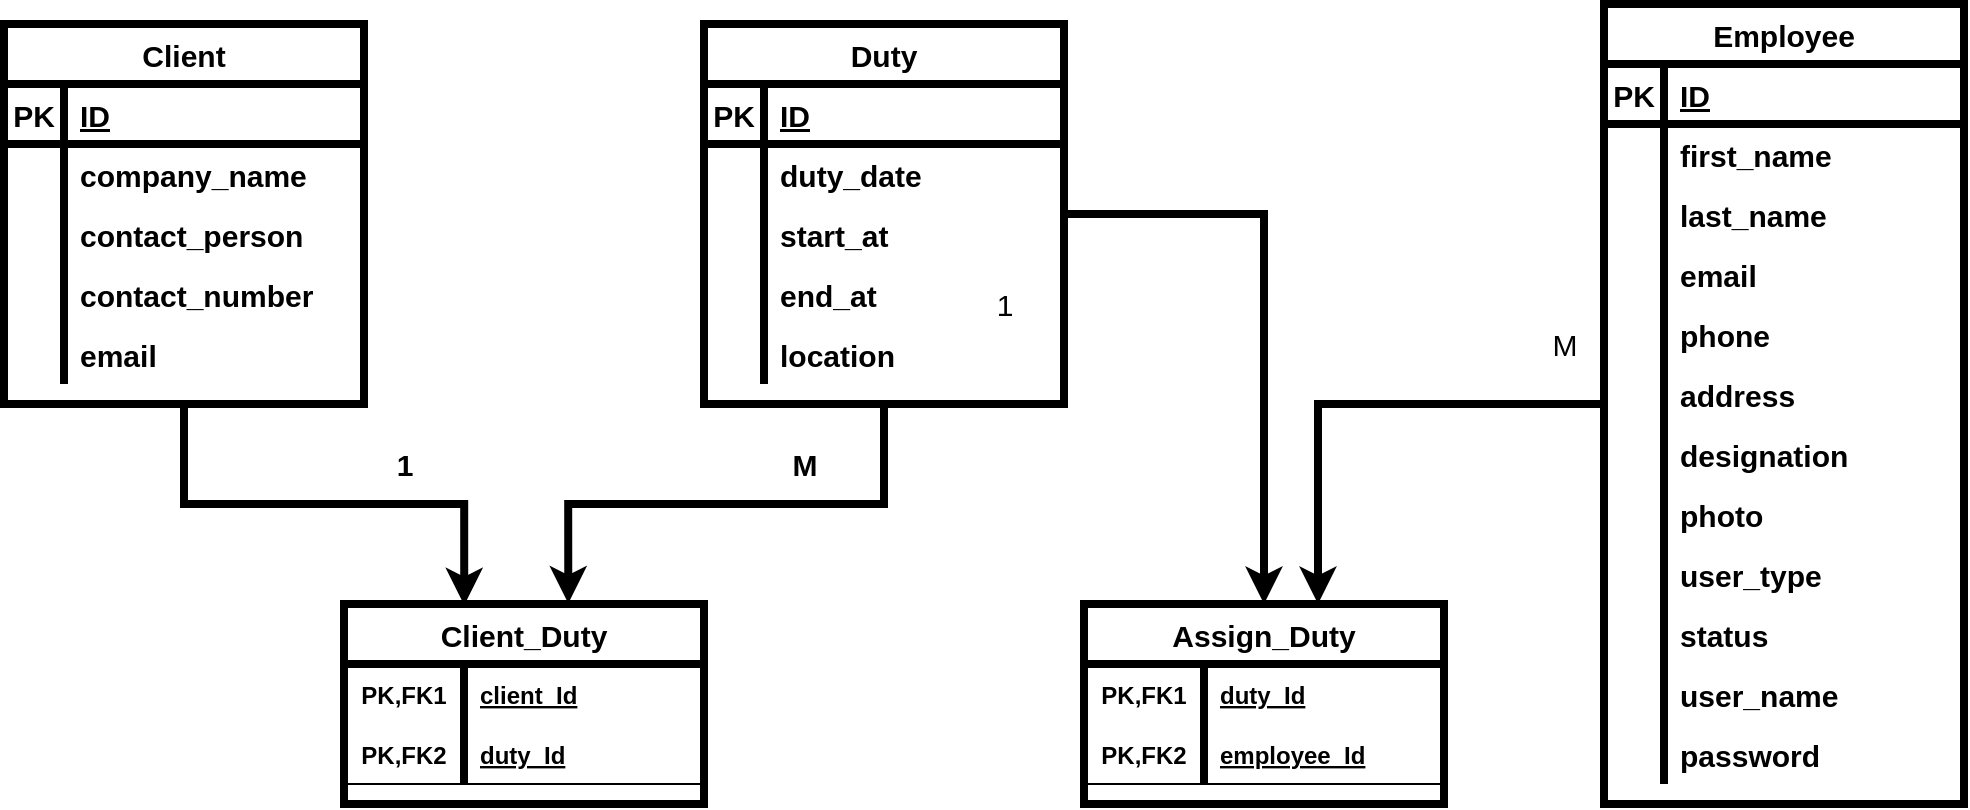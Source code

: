<mxfile version="14.4.3" type="device"><diagram id="raMw5ANILWpXP-_f1Mu6" name="Page-1"><mxGraphModel dx="1089" dy="676" grid="1" gridSize="10" guides="1" tooltips="1" connect="1" arrows="1" fold="1" page="1" pageScale="1" pageWidth="1169" pageHeight="827" math="0" shadow="0"><root><mxCell id="0"/><mxCell id="1" parent="0"/><mxCell id="oP4por6hPoC2D_pi11Gd-141" style="edgeStyle=orthogonalEdgeStyle;rounded=0;orthogonalLoop=1;jettySize=auto;html=1;entryX=0.65;entryY=0;entryDx=0;entryDy=0;entryPerimeter=0;strokeWidth=4;fontSize=15;" parent="1" source="oP4por6hPoC2D_pi11Gd-1" target="oP4por6hPoC2D_pi11Gd-125" edge="1"><mxGeometry relative="1" as="geometry"/></mxCell><mxCell id="oP4por6hPoC2D_pi11Gd-1" value="Employee" style="shape=table;startSize=30;container=1;collapsible=1;childLayout=tableLayout;fixedRows=1;rowLines=0;fontStyle=1;align=center;resizeLast=1;strokeWidth=4;fontSize=15;" parent="1" vertex="1"><mxGeometry x="910" y="50" width="180" height="400" as="geometry"/></mxCell><mxCell id="oP4por6hPoC2D_pi11Gd-2" value="" style="shape=partialRectangle;collapsible=0;dropTarget=0;pointerEvents=0;fillColor=none;top=0;left=0;bottom=1;right=0;points=[[0,0.5],[1,0.5]];portConstraint=eastwest;strokeWidth=4;fontStyle=1;fontSize=15;" parent="oP4por6hPoC2D_pi11Gd-1" vertex="1"><mxGeometry y="30" width="180" height="30" as="geometry"/></mxCell><mxCell id="oP4por6hPoC2D_pi11Gd-3" value="PK" style="shape=partialRectangle;connectable=0;fillColor=none;top=0;left=0;bottom=0;right=0;fontStyle=1;overflow=hidden;strokeWidth=4;fontSize=15;" parent="oP4por6hPoC2D_pi11Gd-2" vertex="1"><mxGeometry width="30" height="30" as="geometry"/></mxCell><mxCell id="oP4por6hPoC2D_pi11Gd-4" value="ID" style="shape=partialRectangle;connectable=0;fillColor=none;top=0;left=0;bottom=0;right=0;align=left;spacingLeft=6;fontStyle=5;overflow=hidden;strokeWidth=4;fontSize=15;" parent="oP4por6hPoC2D_pi11Gd-2" vertex="1"><mxGeometry x="30" width="150" height="30" as="geometry"/></mxCell><mxCell id="oP4por6hPoC2D_pi11Gd-5" value="" style="shape=partialRectangle;collapsible=0;dropTarget=0;pointerEvents=0;fillColor=none;top=0;left=0;bottom=0;right=0;points=[[0,0.5],[1,0.5]];portConstraint=eastwest;strokeWidth=4;fontStyle=1;fontSize=15;" parent="oP4por6hPoC2D_pi11Gd-1" vertex="1"><mxGeometry y="60" width="180" height="30" as="geometry"/></mxCell><mxCell id="oP4por6hPoC2D_pi11Gd-6" value="" style="shape=partialRectangle;connectable=0;fillColor=none;top=0;left=0;bottom=0;right=0;editable=1;overflow=hidden;strokeWidth=4;fontStyle=1;fontSize=15;" parent="oP4por6hPoC2D_pi11Gd-5" vertex="1"><mxGeometry width="30" height="30" as="geometry"/></mxCell><mxCell id="oP4por6hPoC2D_pi11Gd-7" value="first_name" style="shape=partialRectangle;connectable=0;fillColor=none;top=0;left=0;bottom=0;right=0;align=left;spacingLeft=6;overflow=hidden;strokeWidth=4;fontStyle=1;fontSize=15;" parent="oP4por6hPoC2D_pi11Gd-5" vertex="1"><mxGeometry x="30" width="150" height="30" as="geometry"/></mxCell><mxCell id="oP4por6hPoC2D_pi11Gd-8" value="" style="shape=partialRectangle;collapsible=0;dropTarget=0;pointerEvents=0;fillColor=none;top=0;left=0;bottom=0;right=0;points=[[0,0.5],[1,0.5]];portConstraint=eastwest;strokeWidth=4;fontStyle=1;fontSize=15;" parent="oP4por6hPoC2D_pi11Gd-1" vertex="1"><mxGeometry y="90" width="180" height="30" as="geometry"/></mxCell><mxCell id="oP4por6hPoC2D_pi11Gd-9" value="" style="shape=partialRectangle;connectable=0;fillColor=none;top=0;left=0;bottom=0;right=0;editable=1;overflow=hidden;strokeWidth=4;fontStyle=1;fontSize=15;" parent="oP4por6hPoC2D_pi11Gd-8" vertex="1"><mxGeometry width="30" height="30" as="geometry"/></mxCell><mxCell id="oP4por6hPoC2D_pi11Gd-10" value="last_name" style="shape=partialRectangle;connectable=0;fillColor=none;top=0;left=0;bottom=0;right=0;align=left;spacingLeft=6;overflow=hidden;strokeWidth=4;fontStyle=1;fontSize=15;" parent="oP4por6hPoC2D_pi11Gd-8" vertex="1"><mxGeometry x="30" width="150" height="30" as="geometry"/></mxCell><mxCell id="oP4por6hPoC2D_pi11Gd-11" value="" style="shape=partialRectangle;collapsible=0;dropTarget=0;pointerEvents=0;fillColor=none;top=0;left=0;bottom=0;right=0;points=[[0,0.5],[1,0.5]];portConstraint=eastwest;strokeWidth=4;fontStyle=1;fontSize=15;" parent="oP4por6hPoC2D_pi11Gd-1" vertex="1"><mxGeometry y="120" width="180" height="30" as="geometry"/></mxCell><mxCell id="oP4por6hPoC2D_pi11Gd-12" value="" style="shape=partialRectangle;connectable=0;fillColor=none;top=0;left=0;bottom=0;right=0;editable=1;overflow=hidden;strokeWidth=4;fontStyle=1;fontSize=15;" parent="oP4por6hPoC2D_pi11Gd-11" vertex="1"><mxGeometry width="30" height="30" as="geometry"/></mxCell><mxCell id="oP4por6hPoC2D_pi11Gd-13" value="email" style="shape=partialRectangle;connectable=0;fillColor=none;top=0;left=0;bottom=0;right=0;align=left;spacingLeft=6;overflow=hidden;strokeWidth=4;fontStyle=1;fontSize=15;" parent="oP4por6hPoC2D_pi11Gd-11" vertex="1"><mxGeometry x="30" width="150" height="30" as="geometry"/></mxCell><mxCell id="oP4por6hPoC2D_pi11Gd-14" value="" style="shape=partialRectangle;collapsible=0;dropTarget=0;pointerEvents=0;fillColor=none;top=0;left=0;bottom=0;right=0;points=[[0,0.5],[1,0.5]];portConstraint=eastwest;strokeWidth=4;fontStyle=1;fontSize=15;" parent="oP4por6hPoC2D_pi11Gd-1" vertex="1"><mxGeometry y="150" width="180" height="30" as="geometry"/></mxCell><mxCell id="oP4por6hPoC2D_pi11Gd-15" value="" style="shape=partialRectangle;connectable=0;fillColor=none;top=0;left=0;bottom=0;right=0;editable=1;overflow=hidden;strokeWidth=4;fontStyle=1;fontSize=15;" parent="oP4por6hPoC2D_pi11Gd-14" vertex="1"><mxGeometry width="30" height="30" as="geometry"/></mxCell><mxCell id="oP4por6hPoC2D_pi11Gd-16" value="phone" style="shape=partialRectangle;connectable=0;fillColor=none;top=0;left=0;bottom=0;right=0;align=left;spacingLeft=6;overflow=hidden;strokeWidth=4;fontStyle=1;fontSize=15;" parent="oP4por6hPoC2D_pi11Gd-14" vertex="1"><mxGeometry x="30" width="150" height="30" as="geometry"/></mxCell><mxCell id="oP4por6hPoC2D_pi11Gd-17" value="" style="shape=partialRectangle;collapsible=0;dropTarget=0;pointerEvents=0;fillColor=none;top=0;left=0;bottom=0;right=0;points=[[0,0.5],[1,0.5]];portConstraint=eastwest;strokeWidth=4;fontStyle=1;fontSize=15;" parent="oP4por6hPoC2D_pi11Gd-1" vertex="1"><mxGeometry y="180" width="180" height="30" as="geometry"/></mxCell><mxCell id="oP4por6hPoC2D_pi11Gd-18" value="" style="shape=partialRectangle;connectable=0;fillColor=none;top=0;left=0;bottom=0;right=0;editable=1;overflow=hidden;strokeWidth=4;fontStyle=1;fontSize=15;" parent="oP4por6hPoC2D_pi11Gd-17" vertex="1"><mxGeometry width="30" height="30" as="geometry"/></mxCell><mxCell id="oP4por6hPoC2D_pi11Gd-19" value="address" style="shape=partialRectangle;connectable=0;fillColor=none;top=0;left=0;bottom=0;right=0;align=left;spacingLeft=6;overflow=hidden;strokeWidth=4;fontStyle=1;fontSize=15;" parent="oP4por6hPoC2D_pi11Gd-17" vertex="1"><mxGeometry x="30" width="150" height="30" as="geometry"/></mxCell><mxCell id="oP4por6hPoC2D_pi11Gd-20" value="" style="shape=partialRectangle;collapsible=0;dropTarget=0;pointerEvents=0;fillColor=none;top=0;left=0;bottom=0;right=0;points=[[0,0.5],[1,0.5]];portConstraint=eastwest;strokeWidth=4;fontStyle=1;fontSize=15;" parent="oP4por6hPoC2D_pi11Gd-1" vertex="1"><mxGeometry y="210" width="180" height="30" as="geometry"/></mxCell><mxCell id="oP4por6hPoC2D_pi11Gd-21" value="" style="shape=partialRectangle;connectable=0;fillColor=none;top=0;left=0;bottom=0;right=0;editable=1;overflow=hidden;strokeWidth=4;fontStyle=1;fontSize=15;" parent="oP4por6hPoC2D_pi11Gd-20" vertex="1"><mxGeometry width="30" height="30" as="geometry"/></mxCell><mxCell id="oP4por6hPoC2D_pi11Gd-22" value="designation" style="shape=partialRectangle;connectable=0;fillColor=none;top=0;left=0;bottom=0;right=0;align=left;spacingLeft=6;overflow=hidden;strokeWidth=4;fontStyle=1;fontSize=15;" parent="oP4por6hPoC2D_pi11Gd-20" vertex="1"><mxGeometry x="30" width="150" height="30" as="geometry"/></mxCell><mxCell id="oP4por6hPoC2D_pi11Gd-23" value="" style="shape=partialRectangle;collapsible=0;dropTarget=0;pointerEvents=0;fillColor=none;top=0;left=0;bottom=0;right=0;points=[[0,0.5],[1,0.5]];portConstraint=eastwest;strokeWidth=4;fontStyle=1;fontSize=15;" parent="oP4por6hPoC2D_pi11Gd-1" vertex="1"><mxGeometry y="240" width="180" height="30" as="geometry"/></mxCell><mxCell id="oP4por6hPoC2D_pi11Gd-24" value="" style="shape=partialRectangle;connectable=0;fillColor=none;top=0;left=0;bottom=0;right=0;editable=1;overflow=hidden;strokeWidth=4;fontStyle=1;fontSize=15;" parent="oP4por6hPoC2D_pi11Gd-23" vertex="1"><mxGeometry width="30" height="30" as="geometry"/></mxCell><mxCell id="oP4por6hPoC2D_pi11Gd-25" value="photo" style="shape=partialRectangle;connectable=0;fillColor=none;top=0;left=0;bottom=0;right=0;align=left;spacingLeft=6;overflow=hidden;strokeWidth=4;fontStyle=1;fontSize=15;" parent="oP4por6hPoC2D_pi11Gd-23" vertex="1"><mxGeometry x="30" width="150" height="30" as="geometry"/></mxCell><mxCell id="oP4por6hPoC2D_pi11Gd-26" value="" style="shape=partialRectangle;collapsible=0;dropTarget=0;pointerEvents=0;fillColor=none;top=0;left=0;bottom=0;right=0;points=[[0,0.5],[1,0.5]];portConstraint=eastwest;strokeWidth=4;fontStyle=1;fontSize=15;" parent="oP4por6hPoC2D_pi11Gd-1" vertex="1"><mxGeometry y="270" width="180" height="30" as="geometry"/></mxCell><mxCell id="oP4por6hPoC2D_pi11Gd-27" value="" style="shape=partialRectangle;connectable=0;fillColor=none;top=0;left=0;bottom=0;right=0;editable=1;overflow=hidden;strokeWidth=4;fontStyle=1;fontSize=15;" parent="oP4por6hPoC2D_pi11Gd-26" vertex="1"><mxGeometry width="30" height="30" as="geometry"/></mxCell><mxCell id="oP4por6hPoC2D_pi11Gd-28" value="user_type" style="shape=partialRectangle;connectable=0;fillColor=none;top=0;left=0;bottom=0;right=0;align=left;spacingLeft=6;overflow=hidden;strokeWidth=4;fontStyle=1;fontSize=15;" parent="oP4por6hPoC2D_pi11Gd-26" vertex="1"><mxGeometry x="30" width="150" height="30" as="geometry"/></mxCell><mxCell id="oP4por6hPoC2D_pi11Gd-29" value="" style="shape=partialRectangle;collapsible=0;dropTarget=0;pointerEvents=0;fillColor=none;top=0;left=0;bottom=0;right=0;points=[[0,0.5],[1,0.5]];portConstraint=eastwest;strokeWidth=4;fontStyle=1;fontSize=15;" parent="oP4por6hPoC2D_pi11Gd-1" vertex="1"><mxGeometry y="300" width="180" height="30" as="geometry"/></mxCell><mxCell id="oP4por6hPoC2D_pi11Gd-30" value="" style="shape=partialRectangle;connectable=0;fillColor=none;top=0;left=0;bottom=0;right=0;editable=1;overflow=hidden;strokeWidth=4;fontStyle=1;fontSize=15;" parent="oP4por6hPoC2D_pi11Gd-29" vertex="1"><mxGeometry width="30" height="30" as="geometry"/></mxCell><mxCell id="oP4por6hPoC2D_pi11Gd-31" value="status" style="shape=partialRectangle;connectable=0;fillColor=none;top=0;left=0;bottom=0;right=0;align=left;spacingLeft=6;overflow=hidden;strokeWidth=4;fontStyle=1;fontSize=15;" parent="oP4por6hPoC2D_pi11Gd-29" vertex="1"><mxGeometry x="30" width="150" height="30" as="geometry"/></mxCell><mxCell id="oP4por6hPoC2D_pi11Gd-32" value="" style="shape=partialRectangle;collapsible=0;dropTarget=0;pointerEvents=0;fillColor=none;top=0;left=0;bottom=0;right=0;points=[[0,0.5],[1,0.5]];portConstraint=eastwest;strokeWidth=4;fontStyle=1;fontSize=15;" parent="oP4por6hPoC2D_pi11Gd-1" vertex="1"><mxGeometry y="330" width="180" height="30" as="geometry"/></mxCell><mxCell id="oP4por6hPoC2D_pi11Gd-33" value="" style="shape=partialRectangle;connectable=0;fillColor=none;top=0;left=0;bottom=0;right=0;editable=1;overflow=hidden;strokeWidth=4;fontStyle=1;fontSize=15;" parent="oP4por6hPoC2D_pi11Gd-32" vertex="1"><mxGeometry width="30" height="30" as="geometry"/></mxCell><mxCell id="oP4por6hPoC2D_pi11Gd-34" value="user_name" style="shape=partialRectangle;connectable=0;fillColor=none;top=0;left=0;bottom=0;right=0;align=left;spacingLeft=6;overflow=hidden;strokeWidth=4;fontStyle=1;fontSize=15;" parent="oP4por6hPoC2D_pi11Gd-32" vertex="1"><mxGeometry x="30" width="150" height="30" as="geometry"/></mxCell><mxCell id="oP4por6hPoC2D_pi11Gd-35" value="" style="shape=partialRectangle;collapsible=0;dropTarget=0;pointerEvents=0;fillColor=none;top=0;left=0;bottom=0;right=0;points=[[0,0.5],[1,0.5]];portConstraint=eastwest;strokeWidth=4;fontStyle=1;fontSize=15;" parent="oP4por6hPoC2D_pi11Gd-1" vertex="1"><mxGeometry y="360" width="180" height="30" as="geometry"/></mxCell><mxCell id="oP4por6hPoC2D_pi11Gd-36" value="" style="shape=partialRectangle;connectable=0;fillColor=none;top=0;left=0;bottom=0;right=0;editable=1;overflow=hidden;strokeWidth=4;fontStyle=1;fontSize=15;" parent="oP4por6hPoC2D_pi11Gd-35" vertex="1"><mxGeometry width="30" height="30" as="geometry"/></mxCell><mxCell id="oP4por6hPoC2D_pi11Gd-37" value="password" style="shape=partialRectangle;connectable=0;fillColor=none;top=0;left=0;bottom=0;right=0;align=left;spacingLeft=6;overflow=hidden;strokeWidth=4;fontStyle=1;fontSize=15;" parent="oP4por6hPoC2D_pi11Gd-35" vertex="1"><mxGeometry x="30" width="150" height="30" as="geometry"/></mxCell><mxCell id="tKeWICKsOGCWVsQSAcpO-8" style="edgeStyle=orthogonalEdgeStyle;rounded=0;orthogonalLoop=1;jettySize=auto;html=1;entryX=0.334;entryY=0.006;entryDx=0;entryDy=0;entryPerimeter=0;strokeWidth=4;" parent="1" source="oP4por6hPoC2D_pi11Gd-41" target="tKeWICKsOGCWVsQSAcpO-1" edge="1"><mxGeometry relative="1" as="geometry"/></mxCell><mxCell id="oP4por6hPoC2D_pi11Gd-41" value="Client" style="shape=table;startSize=30;container=1;collapsible=1;childLayout=tableLayout;fixedRows=1;rowLines=0;fontStyle=1;align=center;resizeLast=1;strokeWidth=4;fontSize=15;" parent="1" vertex="1"><mxGeometry x="110" y="60" width="180" height="190" as="geometry"/></mxCell><mxCell id="oP4por6hPoC2D_pi11Gd-42" value="" style="shape=partialRectangle;collapsible=0;dropTarget=0;pointerEvents=0;fillColor=none;top=0;left=0;bottom=1;right=0;points=[[0,0.5],[1,0.5]];portConstraint=eastwest;strokeWidth=4;fontStyle=1;fontSize=15;" parent="oP4por6hPoC2D_pi11Gd-41" vertex="1"><mxGeometry y="30" width="180" height="30" as="geometry"/></mxCell><mxCell id="oP4por6hPoC2D_pi11Gd-43" value="PK" style="shape=partialRectangle;connectable=0;fillColor=none;top=0;left=0;bottom=0;right=0;fontStyle=1;overflow=hidden;strokeWidth=4;fontSize=15;" parent="oP4por6hPoC2D_pi11Gd-42" vertex="1"><mxGeometry width="30" height="30" as="geometry"/></mxCell><mxCell id="oP4por6hPoC2D_pi11Gd-44" value="ID" style="shape=partialRectangle;connectable=0;fillColor=none;top=0;left=0;bottom=0;right=0;align=left;spacingLeft=6;fontStyle=5;overflow=hidden;strokeWidth=4;fontSize=15;" parent="oP4por6hPoC2D_pi11Gd-42" vertex="1"><mxGeometry x="30" width="150" height="30" as="geometry"/></mxCell><mxCell id="oP4por6hPoC2D_pi11Gd-45" value="" style="shape=partialRectangle;collapsible=0;dropTarget=0;pointerEvents=0;fillColor=none;top=0;left=0;bottom=0;right=0;points=[[0,0.5],[1,0.5]];portConstraint=eastwest;strokeWidth=4;fontStyle=1;fontSize=15;" parent="oP4por6hPoC2D_pi11Gd-41" vertex="1"><mxGeometry y="60" width="180" height="30" as="geometry"/></mxCell><mxCell id="oP4por6hPoC2D_pi11Gd-46" value="" style="shape=partialRectangle;connectable=0;fillColor=none;top=0;left=0;bottom=0;right=0;editable=1;overflow=hidden;strokeWidth=4;fontStyle=1;fontSize=15;" parent="oP4por6hPoC2D_pi11Gd-45" vertex="1"><mxGeometry width="30" height="30" as="geometry"/></mxCell><mxCell id="oP4por6hPoC2D_pi11Gd-47" value="company_name" style="shape=partialRectangle;connectable=0;fillColor=none;top=0;left=0;bottom=0;right=0;align=left;spacingLeft=6;overflow=hidden;strokeWidth=4;fontStyle=1;fontSize=15;" parent="oP4por6hPoC2D_pi11Gd-45" vertex="1"><mxGeometry x="30" width="150" height="30" as="geometry"/></mxCell><mxCell id="oP4por6hPoC2D_pi11Gd-48" value="" style="shape=partialRectangle;collapsible=0;dropTarget=0;pointerEvents=0;fillColor=none;top=0;left=0;bottom=0;right=0;points=[[0,0.5],[1,0.5]];portConstraint=eastwest;strokeWidth=4;fontStyle=1;fontSize=15;" parent="oP4por6hPoC2D_pi11Gd-41" vertex="1"><mxGeometry y="90" width="180" height="30" as="geometry"/></mxCell><mxCell id="oP4por6hPoC2D_pi11Gd-49" value="" style="shape=partialRectangle;connectable=0;fillColor=none;top=0;left=0;bottom=0;right=0;editable=1;overflow=hidden;strokeWidth=4;fontStyle=1;fontSize=15;" parent="oP4por6hPoC2D_pi11Gd-48" vertex="1"><mxGeometry width="30" height="30" as="geometry"/></mxCell><mxCell id="oP4por6hPoC2D_pi11Gd-50" value="contact_person" style="shape=partialRectangle;connectable=0;fillColor=none;top=0;left=0;bottom=0;right=0;align=left;spacingLeft=6;overflow=hidden;strokeWidth=4;fontStyle=1;fontSize=15;" parent="oP4por6hPoC2D_pi11Gd-48" vertex="1"><mxGeometry x="30" width="150" height="30" as="geometry"/></mxCell><mxCell id="oP4por6hPoC2D_pi11Gd-51" value="" style="shape=partialRectangle;collapsible=0;dropTarget=0;pointerEvents=0;fillColor=none;top=0;left=0;bottom=0;right=0;points=[[0,0.5],[1,0.5]];portConstraint=eastwest;strokeWidth=4;fontStyle=1;fontSize=15;" parent="oP4por6hPoC2D_pi11Gd-41" vertex="1"><mxGeometry y="120" width="180" height="30" as="geometry"/></mxCell><mxCell id="oP4por6hPoC2D_pi11Gd-52" value="" style="shape=partialRectangle;connectable=0;fillColor=none;top=0;left=0;bottom=0;right=0;editable=1;overflow=hidden;strokeWidth=4;fontStyle=1;fontSize=15;" parent="oP4por6hPoC2D_pi11Gd-51" vertex="1"><mxGeometry width="30" height="30" as="geometry"/></mxCell><mxCell id="oP4por6hPoC2D_pi11Gd-53" value="contact_number" style="shape=partialRectangle;connectable=0;fillColor=none;top=0;left=0;bottom=0;right=0;align=left;spacingLeft=6;overflow=hidden;strokeWidth=4;fontStyle=1;fontSize=15;" parent="oP4por6hPoC2D_pi11Gd-51" vertex="1"><mxGeometry x="30" width="150" height="30" as="geometry"/></mxCell><mxCell id="oP4por6hPoC2D_pi11Gd-54" value="" style="shape=partialRectangle;collapsible=0;dropTarget=0;pointerEvents=0;fillColor=none;top=0;left=0;bottom=0;right=0;points=[[0,0.5],[1,0.5]];portConstraint=eastwest;strokeWidth=4;fontStyle=1;fontSize=15;" parent="oP4por6hPoC2D_pi11Gd-41" vertex="1"><mxGeometry y="150" width="180" height="30" as="geometry"/></mxCell><mxCell id="oP4por6hPoC2D_pi11Gd-55" value="" style="shape=partialRectangle;connectable=0;fillColor=none;top=0;left=0;bottom=0;right=0;editable=1;overflow=hidden;strokeWidth=4;fontStyle=1;fontSize=15;" parent="oP4por6hPoC2D_pi11Gd-54" vertex="1"><mxGeometry width="30" height="30" as="geometry"/></mxCell><mxCell id="oP4por6hPoC2D_pi11Gd-56" value="email" style="shape=partialRectangle;connectable=0;fillColor=none;top=0;left=0;bottom=0;right=0;align=left;spacingLeft=6;overflow=hidden;strokeWidth=4;fontStyle=1;fontSize=15;" parent="oP4por6hPoC2D_pi11Gd-54" vertex="1"><mxGeometry x="30" width="150" height="30" as="geometry"/></mxCell><mxCell id="oP4por6hPoC2D_pi11Gd-140" style="edgeStyle=orthogonalEdgeStyle;rounded=0;orthogonalLoop=1;jettySize=auto;html=1;strokeWidth=4;fontSize=15;" parent="1" source="oP4por6hPoC2D_pi11Gd-78" target="oP4por6hPoC2D_pi11Gd-125" edge="1"><mxGeometry relative="1" as="geometry"/></mxCell><mxCell id="tKeWICKsOGCWVsQSAcpO-9" style="edgeStyle=orthogonalEdgeStyle;rounded=0;orthogonalLoop=1;jettySize=auto;html=1;entryX=0.623;entryY=-0.003;entryDx=0;entryDy=0;entryPerimeter=0;strokeWidth=4;" parent="1" source="oP4por6hPoC2D_pi11Gd-78" target="tKeWICKsOGCWVsQSAcpO-1" edge="1"><mxGeometry relative="1" as="geometry"/></mxCell><mxCell id="oP4por6hPoC2D_pi11Gd-78" value="Duty" style="shape=table;startSize=30;container=1;collapsible=1;childLayout=tableLayout;fixedRows=1;rowLines=0;fontStyle=1;align=center;resizeLast=1;strokeWidth=4;fontSize=15;" parent="1" vertex="1"><mxGeometry x="460" y="60" width="180" height="190" as="geometry"/></mxCell><mxCell id="oP4por6hPoC2D_pi11Gd-79" value="" style="shape=partialRectangle;collapsible=0;dropTarget=0;pointerEvents=0;fillColor=none;top=0;left=0;bottom=1;right=0;points=[[0,0.5],[1,0.5]];portConstraint=eastwest;strokeWidth=4;fontStyle=1;fontSize=15;" parent="oP4por6hPoC2D_pi11Gd-78" vertex="1"><mxGeometry y="30" width="180" height="30" as="geometry"/></mxCell><mxCell id="oP4por6hPoC2D_pi11Gd-80" value="PK" style="shape=partialRectangle;connectable=0;fillColor=none;top=0;left=0;bottom=0;right=0;fontStyle=1;overflow=hidden;strokeWidth=4;fontSize=15;" parent="oP4por6hPoC2D_pi11Gd-79" vertex="1"><mxGeometry width="30" height="30" as="geometry"/></mxCell><mxCell id="oP4por6hPoC2D_pi11Gd-81" value="ID" style="shape=partialRectangle;connectable=0;fillColor=none;top=0;left=0;bottom=0;right=0;align=left;spacingLeft=6;fontStyle=5;overflow=hidden;strokeWidth=4;fontSize=15;" parent="oP4por6hPoC2D_pi11Gd-79" vertex="1"><mxGeometry x="30" width="150" height="30" as="geometry"/></mxCell><mxCell id="oP4por6hPoC2D_pi11Gd-82" value="" style="shape=partialRectangle;collapsible=0;dropTarget=0;pointerEvents=0;fillColor=none;top=0;left=0;bottom=0;right=0;points=[[0,0.5],[1,0.5]];portConstraint=eastwest;strokeWidth=4;fontStyle=1;fontSize=15;" parent="oP4por6hPoC2D_pi11Gd-78" vertex="1"><mxGeometry y="60" width="180" height="30" as="geometry"/></mxCell><mxCell id="oP4por6hPoC2D_pi11Gd-83" value="" style="shape=partialRectangle;connectable=0;fillColor=none;top=0;left=0;bottom=0;right=0;editable=1;overflow=hidden;strokeWidth=4;fontStyle=1;fontSize=15;" parent="oP4por6hPoC2D_pi11Gd-82" vertex="1"><mxGeometry width="30" height="30" as="geometry"/></mxCell><mxCell id="oP4por6hPoC2D_pi11Gd-84" value="duty_date" style="shape=partialRectangle;connectable=0;fillColor=none;top=0;left=0;bottom=0;right=0;align=left;spacingLeft=6;overflow=hidden;strokeWidth=4;fontStyle=1;fontSize=15;" parent="oP4por6hPoC2D_pi11Gd-82" vertex="1"><mxGeometry x="30" width="150" height="30" as="geometry"/></mxCell><mxCell id="oP4por6hPoC2D_pi11Gd-85" value="" style="shape=partialRectangle;collapsible=0;dropTarget=0;pointerEvents=0;fillColor=none;top=0;left=0;bottom=0;right=0;points=[[0,0.5],[1,0.5]];portConstraint=eastwest;strokeWidth=4;fontStyle=1;fontSize=15;" parent="oP4por6hPoC2D_pi11Gd-78" vertex="1"><mxGeometry y="90" width="180" height="30" as="geometry"/></mxCell><mxCell id="oP4por6hPoC2D_pi11Gd-86" value="" style="shape=partialRectangle;connectable=0;fillColor=none;top=0;left=0;bottom=0;right=0;editable=1;overflow=hidden;strokeWidth=4;fontStyle=1;fontSize=15;" parent="oP4por6hPoC2D_pi11Gd-85" vertex="1"><mxGeometry width="30" height="30" as="geometry"/></mxCell><mxCell id="oP4por6hPoC2D_pi11Gd-87" value="start_at" style="shape=partialRectangle;connectable=0;fillColor=none;top=0;left=0;bottom=0;right=0;align=left;spacingLeft=6;overflow=hidden;strokeWidth=4;fontStyle=1;fontSize=15;" parent="oP4por6hPoC2D_pi11Gd-85" vertex="1"><mxGeometry x="30" width="150" height="30" as="geometry"/></mxCell><mxCell id="oP4por6hPoC2D_pi11Gd-88" value="" style="shape=partialRectangle;collapsible=0;dropTarget=0;pointerEvents=0;fillColor=none;top=0;left=0;bottom=0;right=0;points=[[0,0.5],[1,0.5]];portConstraint=eastwest;strokeWidth=4;fontStyle=1;fontSize=15;" parent="oP4por6hPoC2D_pi11Gd-78" vertex="1"><mxGeometry y="120" width="180" height="30" as="geometry"/></mxCell><mxCell id="oP4por6hPoC2D_pi11Gd-89" value="" style="shape=partialRectangle;connectable=0;fillColor=none;top=0;left=0;bottom=0;right=0;editable=1;overflow=hidden;strokeWidth=4;fontStyle=1;fontSize=15;" parent="oP4por6hPoC2D_pi11Gd-88" vertex="1"><mxGeometry width="30" height="30" as="geometry"/></mxCell><mxCell id="oP4por6hPoC2D_pi11Gd-90" value="end_at" style="shape=partialRectangle;connectable=0;fillColor=none;top=0;left=0;bottom=0;right=0;align=left;spacingLeft=6;overflow=hidden;strokeWidth=4;fontStyle=1;fontSize=15;" parent="oP4por6hPoC2D_pi11Gd-88" vertex="1"><mxGeometry x="30" width="150" height="30" as="geometry"/></mxCell><mxCell id="oP4por6hPoC2D_pi11Gd-91" value="" style="shape=partialRectangle;collapsible=0;dropTarget=0;pointerEvents=0;fillColor=none;top=0;left=0;bottom=0;right=0;points=[[0,0.5],[1,0.5]];portConstraint=eastwest;strokeWidth=4;fontStyle=1;fontSize=15;" parent="oP4por6hPoC2D_pi11Gd-78" vertex="1"><mxGeometry y="150" width="180" height="30" as="geometry"/></mxCell><mxCell id="oP4por6hPoC2D_pi11Gd-92" value="" style="shape=partialRectangle;connectable=0;fillColor=none;top=0;left=0;bottom=0;right=0;editable=1;overflow=hidden;strokeWidth=4;fontStyle=1;fontSize=15;" parent="oP4por6hPoC2D_pi11Gd-91" vertex="1"><mxGeometry width="30" height="30" as="geometry"/></mxCell><mxCell id="oP4por6hPoC2D_pi11Gd-93" value="location" style="shape=partialRectangle;connectable=0;fillColor=none;top=0;left=0;bottom=0;right=0;align=left;spacingLeft=6;overflow=hidden;strokeWidth=4;fontStyle=1;fontSize=15;" parent="oP4por6hPoC2D_pi11Gd-91" vertex="1"><mxGeometry x="30" width="150" height="30" as="geometry"/></mxCell><mxCell id="oP4por6hPoC2D_pi11Gd-120" value="1" style="text;html=1;align=center;verticalAlign=middle;resizable=0;points=[];autosize=1;strokeWidth=4;fontStyle=1;fontSize=15;" parent="1" vertex="1"><mxGeometry x="300" y="270" width="20" height="20" as="geometry"/></mxCell><mxCell id="oP4por6hPoC2D_pi11Gd-121" value="M" style="text;html=1;align=center;verticalAlign=middle;resizable=0;points=[];autosize=1;strokeWidth=4;fontStyle=1;fontSize=15;" parent="1" vertex="1"><mxGeometry x="495" y="270" width="30" height="20" as="geometry"/></mxCell><mxCell id="oP4por6hPoC2D_pi11Gd-125" value="Assign_Duty" style="shape=table;startSize=30;container=1;collapsible=1;childLayout=tableLayout;fixedRows=1;rowLines=0;fontStyle=1;align=center;resizeLast=1;strokeWidth=4;fontSize=15;" parent="1" vertex="1"><mxGeometry x="650" y="350" width="180" height="100" as="geometry"/></mxCell><mxCell id="oP4por6hPoC2D_pi11Gd-126" value="" style="shape=partialRectangle;collapsible=0;dropTarget=0;pointerEvents=0;fillColor=none;top=0;left=0;bottom=0;right=0;points=[[0,0.5],[1,0.5]];portConstraint=eastwest;" parent="oP4por6hPoC2D_pi11Gd-125" vertex="1"><mxGeometry y="30" width="180" height="30" as="geometry"/></mxCell><mxCell id="oP4por6hPoC2D_pi11Gd-127" value="PK,FK1" style="shape=partialRectangle;connectable=0;fillColor=none;top=0;left=0;bottom=0;right=0;fontStyle=1;overflow=hidden;" parent="oP4por6hPoC2D_pi11Gd-126" vertex="1"><mxGeometry width="60" height="30" as="geometry"/></mxCell><mxCell id="oP4por6hPoC2D_pi11Gd-128" value="duty_Id" style="shape=partialRectangle;connectable=0;fillColor=none;top=0;left=0;bottom=0;right=0;align=left;spacingLeft=6;fontStyle=5;overflow=hidden;" parent="oP4por6hPoC2D_pi11Gd-126" vertex="1"><mxGeometry x="60" width="120" height="30" as="geometry"/></mxCell><mxCell id="oP4por6hPoC2D_pi11Gd-129" value="" style="shape=partialRectangle;collapsible=0;dropTarget=0;pointerEvents=0;fillColor=none;top=0;left=0;bottom=1;right=0;points=[[0,0.5],[1,0.5]];portConstraint=eastwest;" parent="oP4por6hPoC2D_pi11Gd-125" vertex="1"><mxGeometry y="60" width="180" height="30" as="geometry"/></mxCell><mxCell id="oP4por6hPoC2D_pi11Gd-130" value="PK,FK2" style="shape=partialRectangle;connectable=0;fillColor=none;top=0;left=0;bottom=0;right=0;fontStyle=1;overflow=hidden;" parent="oP4por6hPoC2D_pi11Gd-129" vertex="1"><mxGeometry width="60" height="30" as="geometry"/></mxCell><mxCell id="oP4por6hPoC2D_pi11Gd-131" value="employee_Id" style="shape=partialRectangle;connectable=0;fillColor=none;top=0;left=0;bottom=0;right=0;align=left;spacingLeft=6;fontStyle=5;overflow=hidden;" parent="oP4por6hPoC2D_pi11Gd-129" vertex="1"><mxGeometry x="60" width="120" height="30" as="geometry"/></mxCell><mxCell id="oP4por6hPoC2D_pi11Gd-142" value="1" style="text;html=1;align=center;verticalAlign=middle;resizable=0;points=[];autosize=1;fontSize=15;" parent="1" vertex="1"><mxGeometry x="600" y="190" width="20" height="20" as="geometry"/></mxCell><mxCell id="oP4por6hPoC2D_pi11Gd-143" value="M" style="text;html=1;align=center;verticalAlign=middle;resizable=0;points=[];autosize=1;fontSize=15;" parent="1" vertex="1"><mxGeometry x="875" y="210" width="30" height="20" as="geometry"/></mxCell><mxCell id="tKeWICKsOGCWVsQSAcpO-1" value="Client_Duty" style="shape=table;startSize=30;container=1;collapsible=1;childLayout=tableLayout;fixedRows=1;rowLines=0;fontStyle=1;align=center;resizeLast=1;strokeWidth=4;fontSize=15;" parent="1" vertex="1"><mxGeometry x="280" y="350" width="180" height="100" as="geometry"/></mxCell><mxCell id="tKeWICKsOGCWVsQSAcpO-2" value="" style="shape=partialRectangle;collapsible=0;dropTarget=0;pointerEvents=0;fillColor=none;top=0;left=0;bottom=0;right=0;points=[[0,0.5],[1,0.5]];portConstraint=eastwest;" parent="tKeWICKsOGCWVsQSAcpO-1" vertex="1"><mxGeometry y="30" width="180" height="30" as="geometry"/></mxCell><mxCell id="tKeWICKsOGCWVsQSAcpO-3" value="PK,FK1" style="shape=partialRectangle;connectable=0;fillColor=none;top=0;left=0;bottom=0;right=0;fontStyle=1;overflow=hidden;" parent="tKeWICKsOGCWVsQSAcpO-2" vertex="1"><mxGeometry width="60" height="30" as="geometry"/></mxCell><mxCell id="tKeWICKsOGCWVsQSAcpO-4" value="client_Id" style="shape=partialRectangle;connectable=0;fillColor=none;top=0;left=0;bottom=0;right=0;align=left;spacingLeft=6;fontStyle=5;overflow=hidden;" parent="tKeWICKsOGCWVsQSAcpO-2" vertex="1"><mxGeometry x="60" width="120" height="30" as="geometry"/></mxCell><mxCell id="tKeWICKsOGCWVsQSAcpO-5" value="" style="shape=partialRectangle;collapsible=0;dropTarget=0;pointerEvents=0;fillColor=none;top=0;left=0;bottom=1;right=0;points=[[0,0.5],[1,0.5]];portConstraint=eastwest;" parent="tKeWICKsOGCWVsQSAcpO-1" vertex="1"><mxGeometry y="60" width="180" height="30" as="geometry"/></mxCell><mxCell id="tKeWICKsOGCWVsQSAcpO-6" value="PK,FK2" style="shape=partialRectangle;connectable=0;fillColor=none;top=0;left=0;bottom=0;right=0;fontStyle=1;overflow=hidden;" parent="tKeWICKsOGCWVsQSAcpO-5" vertex="1"><mxGeometry width="60" height="30" as="geometry"/></mxCell><mxCell id="tKeWICKsOGCWVsQSAcpO-7" value="duty_Id" style="shape=partialRectangle;connectable=0;fillColor=none;top=0;left=0;bottom=0;right=0;align=left;spacingLeft=6;fontStyle=5;overflow=hidden;" parent="tKeWICKsOGCWVsQSAcpO-5" vertex="1"><mxGeometry x="60" width="120" height="30" as="geometry"/></mxCell></root></mxGraphModel></diagram></mxfile>